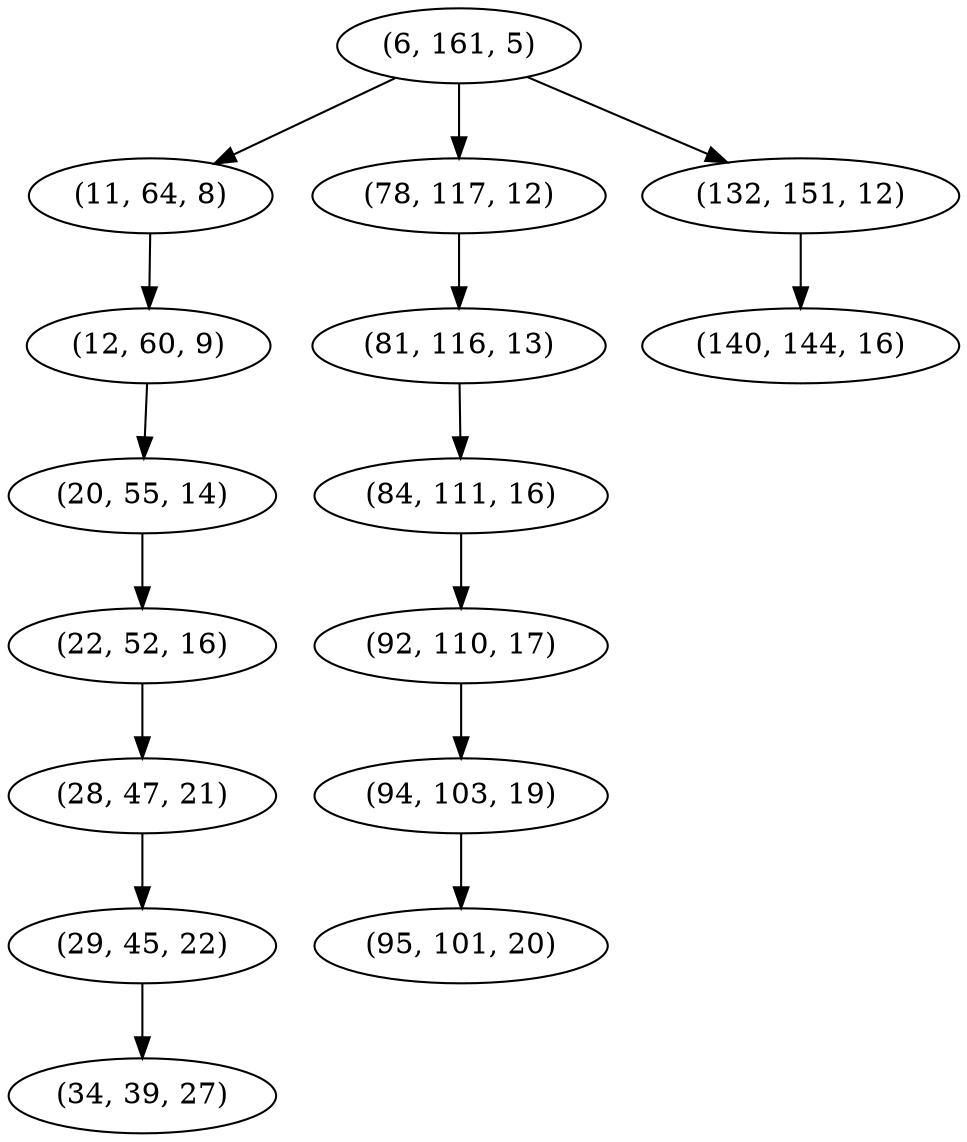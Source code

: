 digraph tree {
    "(6, 161, 5)";
    "(11, 64, 8)";
    "(12, 60, 9)";
    "(20, 55, 14)";
    "(22, 52, 16)";
    "(28, 47, 21)";
    "(29, 45, 22)";
    "(34, 39, 27)";
    "(78, 117, 12)";
    "(81, 116, 13)";
    "(84, 111, 16)";
    "(92, 110, 17)";
    "(94, 103, 19)";
    "(95, 101, 20)";
    "(132, 151, 12)";
    "(140, 144, 16)";
    "(6, 161, 5)" -> "(11, 64, 8)";
    "(6, 161, 5)" -> "(78, 117, 12)";
    "(6, 161, 5)" -> "(132, 151, 12)";
    "(11, 64, 8)" -> "(12, 60, 9)";
    "(12, 60, 9)" -> "(20, 55, 14)";
    "(20, 55, 14)" -> "(22, 52, 16)";
    "(22, 52, 16)" -> "(28, 47, 21)";
    "(28, 47, 21)" -> "(29, 45, 22)";
    "(29, 45, 22)" -> "(34, 39, 27)";
    "(78, 117, 12)" -> "(81, 116, 13)";
    "(81, 116, 13)" -> "(84, 111, 16)";
    "(84, 111, 16)" -> "(92, 110, 17)";
    "(92, 110, 17)" -> "(94, 103, 19)";
    "(94, 103, 19)" -> "(95, 101, 20)";
    "(132, 151, 12)" -> "(140, 144, 16)";
}
